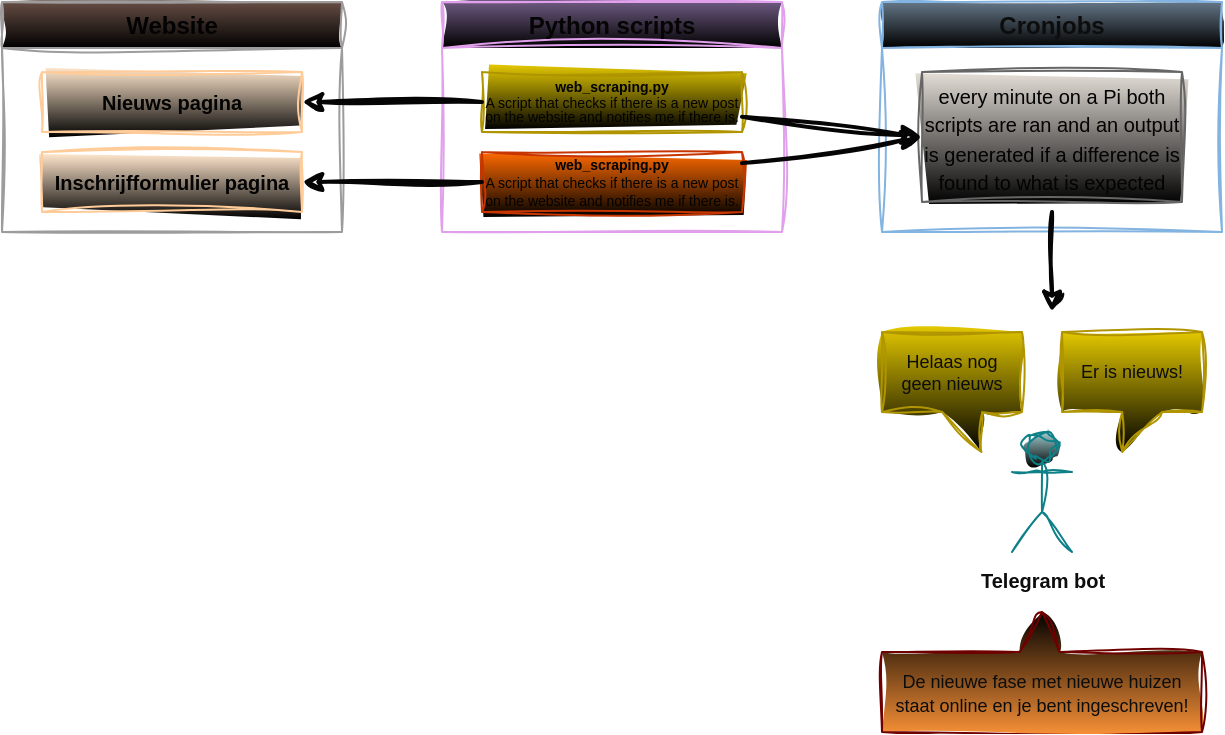 <mxfile>
    <diagram id="Btb2WLoOVrugXf3QV6XN" name="Setup of the project">
        <mxGraphModel dx="725" dy="436" grid="0" gridSize="10" guides="1" tooltips="1" connect="1" arrows="1" fold="1" page="1" pageScale="1" pageWidth="827" pageHeight="1169" background="#ffffff" math="0" shadow="0">
            <root>
                <mxCell id="0"/>
                <mxCell id="1" parent="0"/>
                <mxCell id="20" value="&lt;font size=&quot;1&quot; style=&quot;&quot; color=&quot;#0d0d0d&quot;&gt;&lt;b style=&quot;&quot;&gt;Telegram bot&lt;/b&gt;&lt;/font&gt;" style="shape=umlActor;verticalLabelPosition=bottom;verticalAlign=top;html=1;outlineConnect=0;fillColor=#b0e3e6;strokeColor=#0e8088;sketch=1;curveFitting=1;jiggle=2;gradientColor=default;" parent="1" vertex="1">
                    <mxGeometry x="595" y="270" width="30" height="60" as="geometry"/>
                </mxCell>
                <mxCell id="22" value="Website" style="swimlane;whiteSpace=wrap;html=1;fontColor=#030303;fillColor=#6B5147;strokeColor=#9d9b9b;sketch=1;curveFitting=1;jiggle=2;gradientColor=default;" parent="1" vertex="1">
                    <mxGeometry x="90" y="55" width="170" height="115" as="geometry">
                        <mxRectangle x="90" y="55" width="90" height="30" as="alternateBounds"/>
                    </mxGeometry>
                </mxCell>
                <mxCell id="11" value="&lt;font style=&quot;font-size: 10px;&quot; color=&quot;#030303&quot;&gt;Nieuws pagina&lt;/font&gt;" style="rounded=0;whiteSpace=wrap;html=1;fillColor=#FFE6CC;fontStyle=1;sketch=1;curveFitting=1;jiggle=2;gradientColor=default;strokeColor=#FFCC99;" parent="22" vertex="1">
                    <mxGeometry x="20" y="35" width="130" height="30" as="geometry"/>
                </mxCell>
                <mxCell id="23" value="&lt;font color=&quot;#030303&quot; style=&quot;font-size: 10px;&quot;&gt;Inschrijfformulier pagina&lt;/font&gt;" style="rounded=0;whiteSpace=wrap;html=1;fillColor=#FFE6CC;fontSize=12;fontStyle=1;sketch=1;curveFitting=1;jiggle=2;gradientColor=default;strokeColor=#FFCC99;" parent="22" vertex="1">
                    <mxGeometry x="20" y="75" width="130" height="30" as="geometry"/>
                </mxCell>
                <mxCell id="c-toH_A7TmxNrjQhJg11-41" value="&lt;font color=&quot;#050505&quot;&gt;Python scripts&lt;/font&gt;" style="swimlane;whiteSpace=wrap;html=1;fontColor=#ffffff;fillColor=#76608a;strokeColor=#E1A0EB;sketch=1;curveFitting=1;jiggle=2;gradientColor=default;rounded=0;" parent="1" vertex="1">
                    <mxGeometry x="310" y="55" width="170" height="115" as="geometry">
                        <mxRectangle x="90" y="55" width="90" height="30" as="alternateBounds"/>
                    </mxGeometry>
                </mxCell>
                <mxCell id="c-toH_A7TmxNrjQhJg11-42" value="&lt;p style=&quot;line-height: 110%; font-size: 7px;&quot;&gt;&lt;font style=&quot;font-size: 7px;&quot; color=&quot;#030303&quot;&gt;&lt;b style=&quot;font-size: 7px;&quot;&gt;web_scraping.py &lt;br style=&quot;font-size: 7px;&quot;&gt;&lt;/b&gt;A script that checks if there is a new post on the website and notifies me if there is.&lt;/font&gt;&lt;/p&gt;" style="rounded=0;whiteSpace=wrap;html=1;fillColor=#e3c800;fontColor=#000000;strokeColor=#B09500;align=center;fontSize=7;spacing=2;sketch=1;curveFitting=1;jiggle=2;gradientColor=default;" parent="c-toH_A7TmxNrjQhJg11-41" vertex="1">
                    <mxGeometry x="20" y="35" width="130" height="30" as="geometry"/>
                </mxCell>
                <mxCell id="c-toH_A7TmxNrjQhJg11-43" value="&lt;p style=&quot;line-height: 56%;&quot;&gt;&lt;font style=&quot;font-size: 7px;&quot;&gt;&lt;b style=&quot;color: rgb(3, 3, 3);&quot;&gt;web_scraping.py&lt;br&gt;&lt;/b&gt;&lt;span style=&quot;color: rgb(3, 3, 3);&quot;&gt;A script that checks if there is a new post on the website and notifies me if there is.&lt;/span&gt;&lt;/font&gt;&lt;br&gt;&lt;/p&gt;" style="rounded=0;whiteSpace=wrap;html=1;fillColor=#fa6800;fontColor=#000000;strokeColor=#C73500;sketch=1;curveFitting=1;jiggle=2;gradientColor=default;" parent="c-toH_A7TmxNrjQhJg11-41" vertex="1">
                    <mxGeometry x="20" y="75" width="130" height="30" as="geometry"/>
                </mxCell>
                <mxCell id="sVYA-P_zk5SEsgUEzxAb-44" value="&lt;font color=&quot;#0d0d0d&quot;&gt;Cronjobs&lt;/font&gt;" style="swimlane;whiteSpace=wrap;html=1;fontColor=#ffffff;fillColor=#647687;strokeColor=#83B3E0;sketch=1;curveFitting=1;jiggle=2;gradientColor=default;" parent="1" vertex="1">
                    <mxGeometry x="530" y="55" width="170" height="115" as="geometry">
                        <mxRectangle x="90" y="55" width="90" height="30" as="alternateBounds"/>
                    </mxGeometry>
                </mxCell>
                <mxCell id="sVYA-P_zk5SEsgUEzxAb-45" value="&lt;font size=&quot;1&quot; color=&quot;#030303&quot;&gt;&lt;span style=&quot;&quot;&gt;every minute on a Pi both scripts are ran and an output is generated if a difference is found to what is expected&lt;/span&gt;&lt;/font&gt;" style="rounded=0;whiteSpace=wrap;html=1;fillColor=#E3DDD6;strokeColor=#666666;fontStyle=0;sketch=1;curveFitting=1;jiggle=2;gradientColor=default;" parent="sVYA-P_zk5SEsgUEzxAb-44" vertex="1">
                    <mxGeometry x="20" y="35" width="130" height="65" as="geometry"/>
                </mxCell>
                <mxCell id="sVYA-P_zk5SEsgUEzxAb-51" style="edgeStyle=none;html=1;entryX=1;entryY=0.5;entryDx=0;entryDy=0;strokeColor=#050505;strokeWidth=2;fontSize=10;fontColor=#5498F0;fillColor=#6d8764;sketch=1;curveFitting=1;jiggle=2;" parent="1" source="c-toH_A7TmxNrjQhJg11-42" target="11" edge="1">
                    <mxGeometry relative="1" as="geometry"/>
                </mxCell>
                <mxCell id="sVYA-P_zk5SEsgUEzxAb-53" style="edgeStyle=none;html=1;entryX=1;entryY=0.5;entryDx=0;entryDy=0;strokeColor=#050505;strokeWidth=2;fontSize=10;fontColor=#5498F0;fillColor=#6d8764;sketch=1;curveFitting=1;jiggle=2;" parent="1" source="c-toH_A7TmxNrjQhJg11-43" target="23" edge="1">
                    <mxGeometry relative="1" as="geometry"/>
                </mxCell>
                <mxCell id="sVYA-P_zk5SEsgUEzxAb-55" style="edgeStyle=none;html=1;strokeColor=#050505;strokeWidth=2;fontSize=10;fontColor=#5498F0;fillColor=#6d8764;sketch=1;curveFitting=1;jiggle=2;" parent="1" edge="1">
                    <mxGeometry relative="1" as="geometry">
                        <mxPoint x="615" y="210" as="targetPoint"/>
                        <mxPoint x="615" y="160" as="sourcePoint"/>
                    </mxGeometry>
                </mxCell>
                <mxCell id="sVYA-P_zk5SEsgUEzxAb-57" value="&lt;font color=&quot;#0c0d0d&quot; style=&quot;font-size: 9px;&quot;&gt;Helaas nog geen nieuws&lt;/font&gt;" style="shape=callout;whiteSpace=wrap;html=1;perimeter=calloutPerimeter;fontSize=9;fontColor=#000000;fillColor=#e3c800;position2=0.71;size=20;position=0.43;strokeColor=#B09500;sketch=1;curveFitting=1;jiggle=2;gradientColor=default;" parent="1" vertex="1">
                    <mxGeometry x="530" y="220" width="70" height="60" as="geometry"/>
                </mxCell>
                <mxCell id="sVYA-P_zk5SEsgUEzxAb-58" value="&lt;font color=&quot;#0c0d0d&quot; style=&quot;font-size: 9px;&quot;&gt;Er is nieuws!&lt;/font&gt;" style="shape=callout;whiteSpace=wrap;html=1;perimeter=calloutPerimeter;fontSize=9;fontColor=#000000;fillColor=#e3c800;position2=0.43;size=20;position=0.43;strokeColor=#B09500;sketch=1;curveFitting=1;jiggle=2;gradientColor=default;" parent="1" vertex="1">
                    <mxGeometry x="620" y="220" width="70" height="60" as="geometry"/>
                </mxCell>
                <mxCell id="sVYA-P_zk5SEsgUEzxAb-63" style="edgeStyle=none;html=1;strokeColor=#050505;strokeWidth=2;fontSize=10;fontColor=#0c0d0d;fillColor=#6d8764;entryX=0;entryY=0.5;entryDx=0;entryDy=0;sketch=1;curveFitting=1;jiggle=2;" parent="1" source="c-toH_A7TmxNrjQhJg11-42" target="sVYA-P_zk5SEsgUEzxAb-45" edge="1">
                    <mxGeometry relative="1" as="geometry">
                        <mxPoint x="540" y="105" as="targetPoint"/>
                    </mxGeometry>
                </mxCell>
                <mxCell id="sVYA-P_zk5SEsgUEzxAb-64" style="edgeStyle=none;shape=connector;rounded=1;html=1;entryX=0;entryY=0.5;entryDx=0;entryDy=0;labelBackgroundColor=default;strokeColor=#050505;strokeWidth=2;fontFamily=Helvetica;fontSize=10;fontColor=#0c0d0d;endArrow=classic;fillColor=#6d8764;sketch=1;curveFitting=1;jiggle=2;" parent="1" source="c-toH_A7TmxNrjQhJg11-43" target="sVYA-P_zk5SEsgUEzxAb-45" edge="1">
                    <mxGeometry relative="1" as="geometry">
                        <mxPoint x="550" y="145" as="targetPoint"/>
                    </mxGeometry>
                </mxCell>
                <mxCell id="sVYA-P_zk5SEsgUEzxAb-71" value="&lt;font style=&quot;font-size: 9px;&quot; color=&quot;#0c0d0d&quot;&gt;De nieuwe fase met nieuwe huizen staat online en je bent ingeschreven!&lt;/font&gt;" style="shape=callout;whiteSpace=wrap;html=1;perimeter=calloutPerimeter;fontSize=10;fontColor=#ffffff;fillColor=#FA9237;position2=0.5;size=20;position=0.43;strokeColor=#6F0000;direction=west;flipH=1;sketch=1;curveFitting=1;jiggle=2;gradientColor=default;" parent="1" vertex="1">
                    <mxGeometry x="530" y="360" width="160" height="60" as="geometry"/>
                </mxCell>
            </root>
        </mxGraphModel>
    </diagram>
</mxfile>